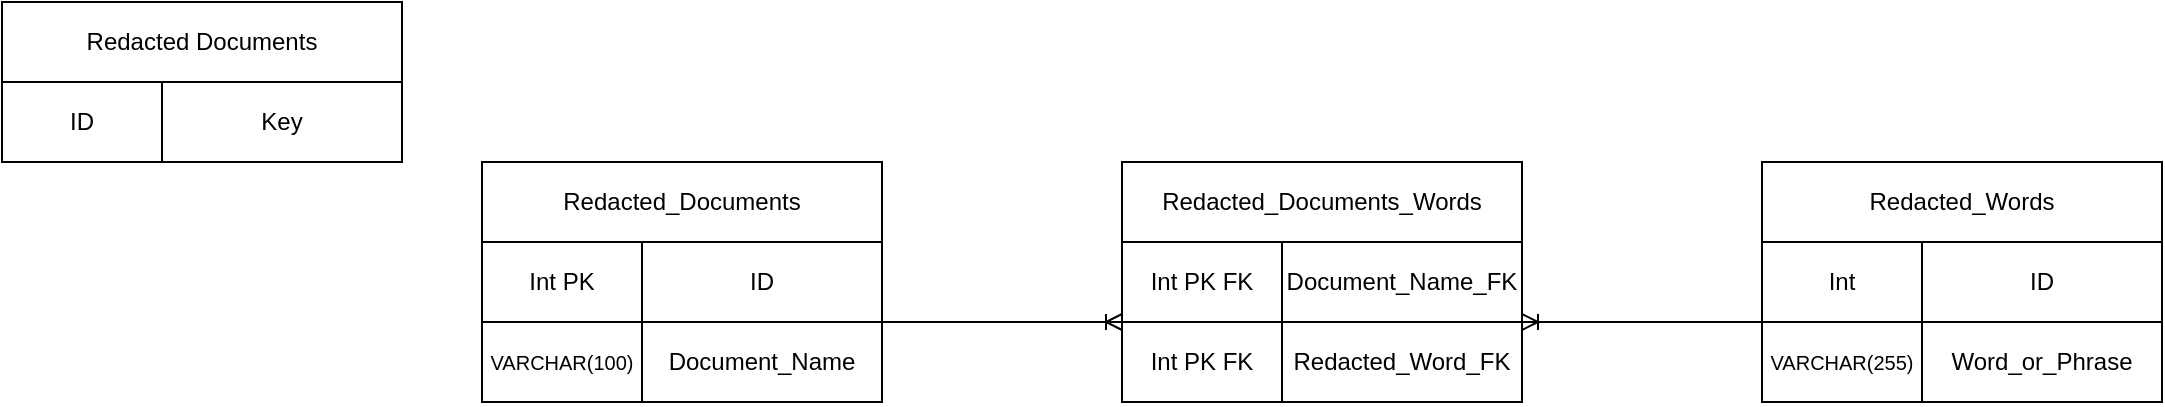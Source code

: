 <mxfile version="14.5.0" type="github">
  <diagram id="0-HLeVHJZCkb-TzCpiPO" name="Page-1">
    <mxGraphModel dx="1234" dy="602" grid="1" gridSize="10" guides="1" tooltips="1" connect="1" arrows="1" fold="1" page="1" pageScale="1" pageWidth="850" pageHeight="1100" math="0" shadow="0">
      <root>
        <mxCell id="0" />
        <mxCell id="1" parent="0" />
        <mxCell id="MCdQvpjKP1I-DEN3pyH2-1" value="Redacted_Documents" style="rounded=0;whiteSpace=wrap;html=1;" parent="1" vertex="1">
          <mxGeometry x="360" y="160" width="200" height="40" as="geometry" />
        </mxCell>
        <mxCell id="MCdQvpjKP1I-DEN3pyH2-9" value="" style="group" parent="1" vertex="1" connectable="0">
          <mxGeometry x="360" y="200" width="200" height="40" as="geometry" />
        </mxCell>
        <mxCell id="MCdQvpjKP1I-DEN3pyH2-6" value="" style="group" parent="MCdQvpjKP1I-DEN3pyH2-9" vertex="1" connectable="0">
          <mxGeometry width="200" height="40" as="geometry" />
        </mxCell>
        <mxCell id="MCdQvpjKP1I-DEN3pyH2-2" value="" style="rounded=0;whiteSpace=wrap;html=1;" parent="MCdQvpjKP1I-DEN3pyH2-6" vertex="1">
          <mxGeometry width="200" height="40" as="geometry" />
        </mxCell>
        <mxCell id="MCdQvpjKP1I-DEN3pyH2-7" value="Int PK" style="text;html=1;strokeColor=none;fillColor=none;align=center;verticalAlign=middle;whiteSpace=wrap;rounded=0;" parent="MCdQvpjKP1I-DEN3pyH2-6" vertex="1">
          <mxGeometry width="80" height="40" as="geometry" />
        </mxCell>
        <mxCell id="MCdQvpjKP1I-DEN3pyH2-8" value="ID" style="text;html=1;strokeColor=none;fillColor=none;align=center;verticalAlign=middle;whiteSpace=wrap;rounded=0;" parent="MCdQvpjKP1I-DEN3pyH2-9" vertex="1">
          <mxGeometry x="80" width="120" height="40" as="geometry" />
        </mxCell>
        <mxCell id="MCdQvpjKP1I-DEN3pyH2-5" value="" style="endArrow=none;html=1;entryX=0.4;entryY=-0.002;entryDx=0;entryDy=0;entryPerimeter=0;exitX=0;exitY=1;exitDx=0;exitDy=0;" parent="MCdQvpjKP1I-DEN3pyH2-9" source="MCdQvpjKP1I-DEN3pyH2-8" target="MCdQvpjKP1I-DEN3pyH2-2" edge="1">
          <mxGeometry width="50" height="50" relative="1" as="geometry">
            <mxPoint x="80" y="40" as="sourcePoint" />
            <mxPoint x="200" y="-10" as="targetPoint" />
          </mxGeometry>
        </mxCell>
        <mxCell id="MCdQvpjKP1I-DEN3pyH2-59" value="" style="group" parent="1" vertex="1" connectable="0">
          <mxGeometry x="360" y="240" width="200" height="40" as="geometry" />
        </mxCell>
        <mxCell id="MCdQvpjKP1I-DEN3pyH2-60" value="" style="group" parent="MCdQvpjKP1I-DEN3pyH2-59" vertex="1" connectable="0">
          <mxGeometry width="200" height="40" as="geometry" />
        </mxCell>
        <mxCell id="MCdQvpjKP1I-DEN3pyH2-61" value="" style="rounded=0;whiteSpace=wrap;html=1;" parent="MCdQvpjKP1I-DEN3pyH2-60" vertex="1">
          <mxGeometry width="200" height="40" as="geometry" />
        </mxCell>
        <mxCell id="MCdQvpjKP1I-DEN3pyH2-62" value="&lt;font style=&quot;font-size: 10px&quot;&gt;VARCHAR(100)&lt;/font&gt;" style="text;html=1;strokeColor=none;fillColor=none;align=center;verticalAlign=middle;whiteSpace=wrap;rounded=0;" parent="MCdQvpjKP1I-DEN3pyH2-60" vertex="1">
          <mxGeometry width="80" height="40" as="geometry" />
        </mxCell>
        <mxCell id="MCdQvpjKP1I-DEN3pyH2-63" value="Document_Name" style="text;html=1;strokeColor=none;fillColor=none;align=center;verticalAlign=middle;whiteSpace=wrap;rounded=0;" parent="MCdQvpjKP1I-DEN3pyH2-59" vertex="1">
          <mxGeometry x="80" width="120" height="40" as="geometry" />
        </mxCell>
        <mxCell id="MCdQvpjKP1I-DEN3pyH2-64" value="" style="endArrow=none;html=1;entryX=0.4;entryY=-0.002;entryDx=0;entryDy=0;entryPerimeter=0;exitX=0;exitY=1;exitDx=0;exitDy=0;" parent="MCdQvpjKP1I-DEN3pyH2-59" source="MCdQvpjKP1I-DEN3pyH2-63" target="MCdQvpjKP1I-DEN3pyH2-61" edge="1">
          <mxGeometry width="50" height="50" relative="1" as="geometry">
            <mxPoint x="80" y="40" as="sourcePoint" />
            <mxPoint x="200" y="-10" as="targetPoint" />
          </mxGeometry>
        </mxCell>
        <mxCell id="MCdQvpjKP1I-DEN3pyH2-83" value="" style="group;fontStyle=1" parent="1" vertex="1" connectable="0">
          <mxGeometry x="120" y="120" width="200" height="40" as="geometry" />
        </mxCell>
        <mxCell id="MCdQvpjKP1I-DEN3pyH2-84" value="" style="group" parent="MCdQvpjKP1I-DEN3pyH2-83" vertex="1" connectable="0">
          <mxGeometry width="200" height="40" as="geometry" />
        </mxCell>
        <mxCell id="MCdQvpjKP1I-DEN3pyH2-85" value="" style="rounded=0;whiteSpace=wrap;html=1;" parent="MCdQvpjKP1I-DEN3pyH2-84" vertex="1">
          <mxGeometry width="200" height="40" as="geometry" />
        </mxCell>
        <mxCell id="MCdQvpjKP1I-DEN3pyH2-86" value="ID" style="text;html=1;strokeColor=none;fillColor=none;align=center;verticalAlign=middle;whiteSpace=wrap;rounded=0;" parent="MCdQvpjKP1I-DEN3pyH2-84" vertex="1">
          <mxGeometry width="80" height="40" as="geometry" />
        </mxCell>
        <mxCell id="MCdQvpjKP1I-DEN3pyH2-87" value="Key" style="text;html=1;strokeColor=none;fillColor=none;align=center;verticalAlign=middle;whiteSpace=wrap;rounded=0;" parent="MCdQvpjKP1I-DEN3pyH2-83" vertex="1">
          <mxGeometry x="80" width="120" height="40" as="geometry" />
        </mxCell>
        <mxCell id="MCdQvpjKP1I-DEN3pyH2-88" value="" style="endArrow=none;html=1;entryX=0.4;entryY=-0.002;entryDx=0;entryDy=0;entryPerimeter=0;exitX=0;exitY=1;exitDx=0;exitDy=0;" parent="MCdQvpjKP1I-DEN3pyH2-83" source="MCdQvpjKP1I-DEN3pyH2-87" target="MCdQvpjKP1I-DEN3pyH2-85" edge="1">
          <mxGeometry width="50" height="50" relative="1" as="geometry">
            <mxPoint x="80" y="40" as="sourcePoint" />
            <mxPoint x="200" y="-10" as="targetPoint" />
          </mxGeometry>
        </mxCell>
        <mxCell id="MCdQvpjKP1I-DEN3pyH2-89" value="Redacted Documents" style="rounded=0;whiteSpace=wrap;html=1;" parent="1" vertex="1">
          <mxGeometry x="120" y="80" width="200" height="40" as="geometry" />
        </mxCell>
        <mxCell id="MCdQvpjKP1I-DEN3pyH2-90" value="" style="group" parent="1" vertex="1" connectable="0">
          <mxGeometry x="680" y="200" width="200" height="40" as="geometry" />
        </mxCell>
        <mxCell id="MCdQvpjKP1I-DEN3pyH2-91" value="" style="group" parent="MCdQvpjKP1I-DEN3pyH2-90" vertex="1" connectable="0">
          <mxGeometry width="200" height="40" as="geometry" />
        </mxCell>
        <mxCell id="MCdQvpjKP1I-DEN3pyH2-92" value="" style="rounded=0;whiteSpace=wrap;html=1;" parent="MCdQvpjKP1I-DEN3pyH2-91" vertex="1">
          <mxGeometry width="200" height="40" as="geometry" />
        </mxCell>
        <mxCell id="MCdQvpjKP1I-DEN3pyH2-93" value="Int PK FK" style="text;html=1;strokeColor=none;fillColor=none;align=center;verticalAlign=middle;whiteSpace=wrap;rounded=0;" parent="MCdQvpjKP1I-DEN3pyH2-91" vertex="1">
          <mxGeometry width="80" height="40" as="geometry" />
        </mxCell>
        <mxCell id="MCdQvpjKP1I-DEN3pyH2-94" value="Document_Name_FK" style="text;html=1;strokeColor=none;fillColor=none;align=center;verticalAlign=middle;whiteSpace=wrap;rounded=0;" parent="MCdQvpjKP1I-DEN3pyH2-90" vertex="1">
          <mxGeometry x="80" width="120" height="40" as="geometry" />
        </mxCell>
        <mxCell id="MCdQvpjKP1I-DEN3pyH2-95" value="" style="endArrow=none;html=1;entryX=0.4;entryY=-0.002;entryDx=0;entryDy=0;entryPerimeter=0;exitX=0;exitY=1;exitDx=0;exitDy=0;" parent="MCdQvpjKP1I-DEN3pyH2-90" source="MCdQvpjKP1I-DEN3pyH2-94" target="MCdQvpjKP1I-DEN3pyH2-92" edge="1">
          <mxGeometry width="50" height="50" relative="1" as="geometry">
            <mxPoint x="80" y="40" as="sourcePoint" />
            <mxPoint x="200" y="-10" as="targetPoint" />
          </mxGeometry>
        </mxCell>
        <mxCell id="MCdQvpjKP1I-DEN3pyH2-96" value="Redacted_Words" style="rounded=0;whiteSpace=wrap;html=1;" parent="1" vertex="1">
          <mxGeometry x="1000" y="160" width="200" height="40" as="geometry" />
        </mxCell>
        <mxCell id="MCdQvpjKP1I-DEN3pyH2-97" value="Redacted_Documents_Words" style="rounded=0;whiteSpace=wrap;html=1;" parent="1" vertex="1">
          <mxGeometry x="680" y="160" width="200" height="40" as="geometry" />
        </mxCell>
        <mxCell id="MCdQvpjKP1I-DEN3pyH2-98" value="" style="group;fontStyle=1" parent="1" vertex="1" connectable="0">
          <mxGeometry x="680" y="240" width="200" height="40" as="geometry" />
        </mxCell>
        <mxCell id="MCdQvpjKP1I-DEN3pyH2-99" value="" style="group" parent="MCdQvpjKP1I-DEN3pyH2-98" vertex="1" connectable="0">
          <mxGeometry width="200" height="40" as="geometry" />
        </mxCell>
        <mxCell id="MCdQvpjKP1I-DEN3pyH2-100" value="" style="rounded=0;whiteSpace=wrap;html=1;" parent="MCdQvpjKP1I-DEN3pyH2-99" vertex="1">
          <mxGeometry width="200" height="40" as="geometry" />
        </mxCell>
        <mxCell id="MCdQvpjKP1I-DEN3pyH2-101" value="Int PK FK" style="text;html=1;strokeColor=none;fillColor=none;align=center;verticalAlign=middle;whiteSpace=wrap;rounded=0;" parent="MCdQvpjKP1I-DEN3pyH2-99" vertex="1">
          <mxGeometry width="80" height="40" as="geometry" />
        </mxCell>
        <mxCell id="MCdQvpjKP1I-DEN3pyH2-102" value="Redacted_Word_FK" style="text;html=1;strokeColor=none;fillColor=none;align=center;verticalAlign=middle;whiteSpace=wrap;rounded=0;" parent="MCdQvpjKP1I-DEN3pyH2-98" vertex="1">
          <mxGeometry x="80" width="120" height="40" as="geometry" />
        </mxCell>
        <mxCell id="MCdQvpjKP1I-DEN3pyH2-103" value="" style="endArrow=none;html=1;entryX=0.4;entryY=-0.002;entryDx=0;entryDy=0;entryPerimeter=0;exitX=0;exitY=1;exitDx=0;exitDy=0;" parent="MCdQvpjKP1I-DEN3pyH2-98" source="MCdQvpjKP1I-DEN3pyH2-102" target="MCdQvpjKP1I-DEN3pyH2-100" edge="1">
          <mxGeometry width="50" height="50" relative="1" as="geometry">
            <mxPoint x="80" y="40" as="sourcePoint" />
            <mxPoint x="200" y="-10" as="targetPoint" />
          </mxGeometry>
        </mxCell>
        <mxCell id="MCdQvpjKP1I-DEN3pyH2-104" value="" style="edgeStyle=entityRelationEdgeStyle;fontSize=12;html=1;endArrow=ERoneToMany;exitX=1;exitY=0;exitDx=0;exitDy=0;entryX=0;entryY=0;entryDx=0;entryDy=0;" parent="1" source="MCdQvpjKP1I-DEN3pyH2-63" target="MCdQvpjKP1I-DEN3pyH2-101" edge="1">
          <mxGeometry width="100" height="100" relative="1" as="geometry">
            <mxPoint x="620" y="300" as="sourcePoint" />
            <mxPoint x="720" y="200" as="targetPoint" />
          </mxGeometry>
        </mxCell>
        <mxCell id="MCdQvpjKP1I-DEN3pyH2-106" value="" style="group;fontStyle=1" parent="1" vertex="1" connectable="0">
          <mxGeometry x="1000" y="200" width="200" height="40" as="geometry" />
        </mxCell>
        <mxCell id="MCdQvpjKP1I-DEN3pyH2-107" value="" style="group" parent="MCdQvpjKP1I-DEN3pyH2-106" vertex="1" connectable="0">
          <mxGeometry width="200" height="40" as="geometry" />
        </mxCell>
        <mxCell id="MCdQvpjKP1I-DEN3pyH2-108" value="" style="rounded=0;whiteSpace=wrap;html=1;" parent="MCdQvpjKP1I-DEN3pyH2-107" vertex="1">
          <mxGeometry width="200" height="40" as="geometry" />
        </mxCell>
        <mxCell id="MCdQvpjKP1I-DEN3pyH2-109" value="Int" style="text;html=1;strokeColor=none;fillColor=none;align=center;verticalAlign=middle;whiteSpace=wrap;rounded=0;" parent="MCdQvpjKP1I-DEN3pyH2-107" vertex="1">
          <mxGeometry width="80" height="40" as="geometry" />
        </mxCell>
        <mxCell id="MCdQvpjKP1I-DEN3pyH2-110" value="ID" style="text;html=1;strokeColor=none;fillColor=none;align=center;verticalAlign=middle;whiteSpace=wrap;rounded=0;" parent="MCdQvpjKP1I-DEN3pyH2-106" vertex="1">
          <mxGeometry x="80" width="120" height="40" as="geometry" />
        </mxCell>
        <mxCell id="MCdQvpjKP1I-DEN3pyH2-111" value="" style="endArrow=none;html=1;entryX=0.4;entryY=-0.002;entryDx=0;entryDy=0;entryPerimeter=0;exitX=0;exitY=1;exitDx=0;exitDy=0;" parent="MCdQvpjKP1I-DEN3pyH2-106" source="MCdQvpjKP1I-DEN3pyH2-110" target="MCdQvpjKP1I-DEN3pyH2-108" edge="1">
          <mxGeometry width="50" height="50" relative="1" as="geometry">
            <mxPoint x="80" y="40" as="sourcePoint" />
            <mxPoint x="200" y="-10" as="targetPoint" />
          </mxGeometry>
        </mxCell>
        <mxCell id="MCdQvpjKP1I-DEN3pyH2-112" value="" style="group;fontStyle=1" parent="1" vertex="1" connectable="0">
          <mxGeometry x="1000" y="240" width="200" height="40" as="geometry" />
        </mxCell>
        <mxCell id="MCdQvpjKP1I-DEN3pyH2-113" value="" style="group" parent="MCdQvpjKP1I-DEN3pyH2-112" vertex="1" connectable="0">
          <mxGeometry width="200" height="40" as="geometry" />
        </mxCell>
        <mxCell id="MCdQvpjKP1I-DEN3pyH2-114" value="" style="rounded=0;whiteSpace=wrap;html=1;" parent="MCdQvpjKP1I-DEN3pyH2-113" vertex="1">
          <mxGeometry width="200" height="40" as="geometry" />
        </mxCell>
        <mxCell id="MCdQvpjKP1I-DEN3pyH2-115" value="&lt;font style=&quot;font-size: 10px&quot;&gt;VARCHAR(255)&lt;/font&gt;" style="text;html=1;strokeColor=none;fillColor=none;align=center;verticalAlign=middle;whiteSpace=wrap;rounded=0;" parent="MCdQvpjKP1I-DEN3pyH2-113" vertex="1">
          <mxGeometry width="80" height="40" as="geometry" />
        </mxCell>
        <mxCell id="MCdQvpjKP1I-DEN3pyH2-116" value="Word_or_Phrase" style="text;html=1;strokeColor=none;fillColor=none;align=center;verticalAlign=middle;whiteSpace=wrap;rounded=0;" parent="MCdQvpjKP1I-DEN3pyH2-112" vertex="1">
          <mxGeometry x="80" width="120" height="40" as="geometry" />
        </mxCell>
        <mxCell id="MCdQvpjKP1I-DEN3pyH2-117" value="" style="endArrow=none;html=1;entryX=0.4;entryY=-0.002;entryDx=0;entryDy=0;entryPerimeter=0;exitX=0;exitY=1;exitDx=0;exitDy=0;" parent="MCdQvpjKP1I-DEN3pyH2-112" source="MCdQvpjKP1I-DEN3pyH2-116" target="MCdQvpjKP1I-DEN3pyH2-114" edge="1">
          <mxGeometry width="50" height="50" relative="1" as="geometry">
            <mxPoint x="80" y="40" as="sourcePoint" />
            <mxPoint x="200" y="-10" as="targetPoint" />
          </mxGeometry>
        </mxCell>
        <mxCell id="MCdQvpjKP1I-DEN3pyH2-118" value="" style="edgeStyle=entityRelationEdgeStyle;fontSize=12;html=1;endArrow=ERoneToMany;exitX=0;exitY=0;exitDx=0;exitDy=0;entryX=1;entryY=0;entryDx=0;entryDy=0;" parent="1" source="MCdQvpjKP1I-DEN3pyH2-115" target="MCdQvpjKP1I-DEN3pyH2-102" edge="1">
          <mxGeometry width="100" height="100" relative="1" as="geometry">
            <mxPoint x="800" y="280" as="sourcePoint" />
            <mxPoint x="900" y="180" as="targetPoint" />
          </mxGeometry>
        </mxCell>
      </root>
    </mxGraphModel>
  </diagram>
</mxfile>
